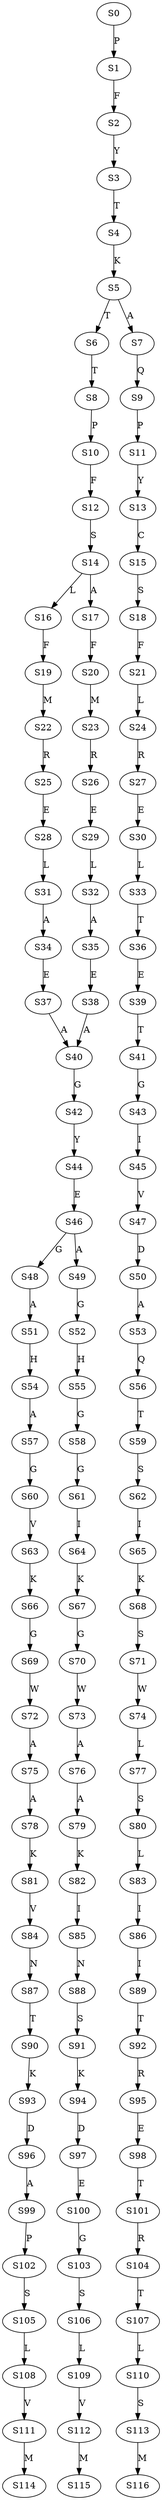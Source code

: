 strict digraph  {
	S0 -> S1 [ label = P ];
	S1 -> S2 [ label = F ];
	S2 -> S3 [ label = Y ];
	S3 -> S4 [ label = T ];
	S4 -> S5 [ label = K ];
	S5 -> S6 [ label = T ];
	S5 -> S7 [ label = A ];
	S6 -> S8 [ label = T ];
	S7 -> S9 [ label = Q ];
	S8 -> S10 [ label = P ];
	S9 -> S11 [ label = P ];
	S10 -> S12 [ label = F ];
	S11 -> S13 [ label = Y ];
	S12 -> S14 [ label = S ];
	S13 -> S15 [ label = C ];
	S14 -> S16 [ label = L ];
	S14 -> S17 [ label = A ];
	S15 -> S18 [ label = S ];
	S16 -> S19 [ label = F ];
	S17 -> S20 [ label = F ];
	S18 -> S21 [ label = F ];
	S19 -> S22 [ label = M ];
	S20 -> S23 [ label = M ];
	S21 -> S24 [ label = L ];
	S22 -> S25 [ label = R ];
	S23 -> S26 [ label = R ];
	S24 -> S27 [ label = R ];
	S25 -> S28 [ label = E ];
	S26 -> S29 [ label = E ];
	S27 -> S30 [ label = E ];
	S28 -> S31 [ label = L ];
	S29 -> S32 [ label = L ];
	S30 -> S33 [ label = L ];
	S31 -> S34 [ label = A ];
	S32 -> S35 [ label = A ];
	S33 -> S36 [ label = T ];
	S34 -> S37 [ label = E ];
	S35 -> S38 [ label = E ];
	S36 -> S39 [ label = E ];
	S37 -> S40 [ label = A ];
	S38 -> S40 [ label = A ];
	S39 -> S41 [ label = T ];
	S40 -> S42 [ label = G ];
	S41 -> S43 [ label = G ];
	S42 -> S44 [ label = Y ];
	S43 -> S45 [ label = I ];
	S44 -> S46 [ label = E ];
	S45 -> S47 [ label = V ];
	S46 -> S48 [ label = G ];
	S46 -> S49 [ label = A ];
	S47 -> S50 [ label = D ];
	S48 -> S51 [ label = A ];
	S49 -> S52 [ label = G ];
	S50 -> S53 [ label = A ];
	S51 -> S54 [ label = H ];
	S52 -> S55 [ label = H ];
	S53 -> S56 [ label = Q ];
	S54 -> S57 [ label = A ];
	S55 -> S58 [ label = G ];
	S56 -> S59 [ label = T ];
	S57 -> S60 [ label = G ];
	S58 -> S61 [ label = G ];
	S59 -> S62 [ label = S ];
	S60 -> S63 [ label = V ];
	S61 -> S64 [ label = I ];
	S62 -> S65 [ label = I ];
	S63 -> S66 [ label = K ];
	S64 -> S67 [ label = K ];
	S65 -> S68 [ label = K ];
	S66 -> S69 [ label = G ];
	S67 -> S70 [ label = G ];
	S68 -> S71 [ label = S ];
	S69 -> S72 [ label = W ];
	S70 -> S73 [ label = W ];
	S71 -> S74 [ label = W ];
	S72 -> S75 [ label = A ];
	S73 -> S76 [ label = A ];
	S74 -> S77 [ label = L ];
	S75 -> S78 [ label = A ];
	S76 -> S79 [ label = A ];
	S77 -> S80 [ label = S ];
	S78 -> S81 [ label = K ];
	S79 -> S82 [ label = K ];
	S80 -> S83 [ label = L ];
	S81 -> S84 [ label = V ];
	S82 -> S85 [ label = I ];
	S83 -> S86 [ label = I ];
	S84 -> S87 [ label = N ];
	S85 -> S88 [ label = N ];
	S86 -> S89 [ label = I ];
	S87 -> S90 [ label = T ];
	S88 -> S91 [ label = S ];
	S89 -> S92 [ label = T ];
	S90 -> S93 [ label = K ];
	S91 -> S94 [ label = K ];
	S92 -> S95 [ label = R ];
	S93 -> S96 [ label = D ];
	S94 -> S97 [ label = D ];
	S95 -> S98 [ label = E ];
	S96 -> S99 [ label = A ];
	S97 -> S100 [ label = E ];
	S98 -> S101 [ label = T ];
	S99 -> S102 [ label = P ];
	S100 -> S103 [ label = G ];
	S101 -> S104 [ label = R ];
	S102 -> S105 [ label = S ];
	S103 -> S106 [ label = S ];
	S104 -> S107 [ label = T ];
	S105 -> S108 [ label = L ];
	S106 -> S109 [ label = L ];
	S107 -> S110 [ label = L ];
	S108 -> S111 [ label = V ];
	S109 -> S112 [ label = V ];
	S110 -> S113 [ label = S ];
	S111 -> S114 [ label = M ];
	S112 -> S115 [ label = M ];
	S113 -> S116 [ label = M ];
}
